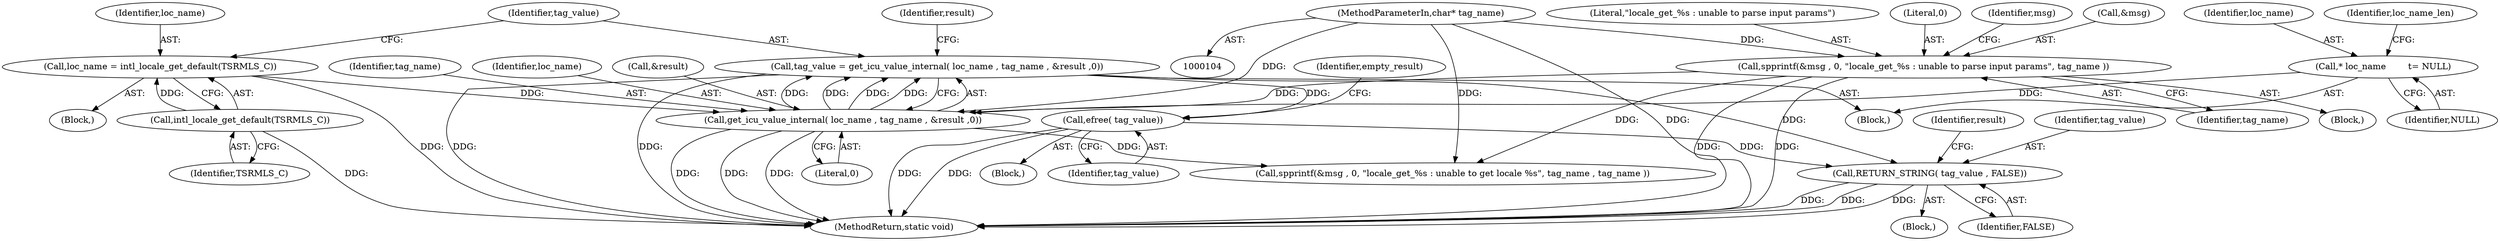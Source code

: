 digraph "0_php-src_97eff7eb57fc2320c267a949cffd622c38712484?w=1_23@pointer" {
"1000155" [label="(Call,tag_value = get_icu_value_internal( loc_name , tag_name , &result ,0))"];
"1000157" [label="(Call,get_icu_value_internal( loc_name , tag_name , &result ,0))"];
"1000151" [label="(Call,loc_name = intl_locale_get_default(TSRMLS_C))"];
"1000153" [label="(Call,intl_locale_get_default(TSRMLS_C))"];
"1000109" [label="(Call,* loc_name        \t= NULL)"];
"1000137" [label="(Call,spprintf(&msg , 0, \"locale_get_%s : unable to parse input params\", tag_name ))"];
"1000105" [label="(MethodParameterIn,char* tag_name)"];
"1000172" [label="(Call,efree( tag_value))"];
"1000180" [label="(Call,RETURN_STRING( tag_value , FALSE))"];
"1000105" [label="(MethodParameterIn,char* tag_name)"];
"1000172" [label="(Call,efree( tag_value))"];
"1000142" [label="(Identifier,tag_name)"];
"1000165" [label="(Identifier,result)"];
"1000140" [label="(Literal,0)"];
"1000185" [label="(Identifier,result)"];
"1000137" [label="(Call,spprintf(&msg , 0, \"locale_get_%s : unable to parse input params\", tag_name ))"];
"1000150" [label="(Block,)"];
"1000155" [label="(Call,tag_value = get_icu_value_internal( loc_name , tag_name , &result ,0))"];
"1000175" [label="(Identifier,empty_result)"];
"1000144" [label="(Identifier,msg)"];
"1000162" [label="(Literal,0)"];
"1000136" [label="(Block,)"];
"1000152" [label="(Identifier,loc_name)"];
"1000114" [label="(Identifier,loc_name_len)"];
"1000181" [label="(Identifier,tag_value)"];
"1000180" [label="(Call,RETURN_STRING( tag_value , FALSE))"];
"1000159" [label="(Identifier,tag_name)"];
"1000198" [label="(MethodReturn,static void)"];
"1000138" [label="(Call,&msg)"];
"1000111" [label="(Identifier,NULL)"];
"1000157" [label="(Call,get_icu_value_internal( loc_name , tag_name , &result ,0))"];
"1000109" [label="(Call,* loc_name        \t= NULL)"];
"1000188" [label="(Call,spprintf(&msg , 0, \"locale_get_%s : unable to get locale %s\", tag_name , tag_name ))"];
"1000158" [label="(Identifier,loc_name)"];
"1000153" [label="(Call,intl_locale_get_default(TSRMLS_C))"];
"1000171" [label="(Block,)"];
"1000173" [label="(Identifier,tag_value)"];
"1000156" [label="(Identifier,tag_value)"];
"1000151" [label="(Call,loc_name = intl_locale_get_default(TSRMLS_C))"];
"1000110" [label="(Identifier,loc_name)"];
"1000179" [label="(Block,)"];
"1000141" [label="(Literal,\"locale_get_%s : unable to parse input params\")"];
"1000107" [label="(Block,)"];
"1000154" [label="(Identifier,TSRMLS_C)"];
"1000160" [label="(Call,&result)"];
"1000182" [label="(Identifier,FALSE)"];
"1000155" -> "1000107"  [label="AST: "];
"1000155" -> "1000157"  [label="CFG: "];
"1000156" -> "1000155"  [label="AST: "];
"1000157" -> "1000155"  [label="AST: "];
"1000165" -> "1000155"  [label="CFG: "];
"1000155" -> "1000198"  [label="DDG: "];
"1000155" -> "1000198"  [label="DDG: "];
"1000157" -> "1000155"  [label="DDG: "];
"1000157" -> "1000155"  [label="DDG: "];
"1000157" -> "1000155"  [label="DDG: "];
"1000157" -> "1000155"  [label="DDG: "];
"1000155" -> "1000172"  [label="DDG: "];
"1000155" -> "1000180"  [label="DDG: "];
"1000157" -> "1000162"  [label="CFG: "];
"1000158" -> "1000157"  [label="AST: "];
"1000159" -> "1000157"  [label="AST: "];
"1000160" -> "1000157"  [label="AST: "];
"1000162" -> "1000157"  [label="AST: "];
"1000157" -> "1000198"  [label="DDG: "];
"1000157" -> "1000198"  [label="DDG: "];
"1000157" -> "1000198"  [label="DDG: "];
"1000151" -> "1000157"  [label="DDG: "];
"1000109" -> "1000157"  [label="DDG: "];
"1000137" -> "1000157"  [label="DDG: "];
"1000105" -> "1000157"  [label="DDG: "];
"1000157" -> "1000188"  [label="DDG: "];
"1000151" -> "1000150"  [label="AST: "];
"1000151" -> "1000153"  [label="CFG: "];
"1000152" -> "1000151"  [label="AST: "];
"1000153" -> "1000151"  [label="AST: "];
"1000156" -> "1000151"  [label="CFG: "];
"1000151" -> "1000198"  [label="DDG: "];
"1000153" -> "1000151"  [label="DDG: "];
"1000153" -> "1000154"  [label="CFG: "];
"1000154" -> "1000153"  [label="AST: "];
"1000153" -> "1000198"  [label="DDG: "];
"1000109" -> "1000107"  [label="AST: "];
"1000109" -> "1000111"  [label="CFG: "];
"1000110" -> "1000109"  [label="AST: "];
"1000111" -> "1000109"  [label="AST: "];
"1000114" -> "1000109"  [label="CFG: "];
"1000137" -> "1000136"  [label="AST: "];
"1000137" -> "1000142"  [label="CFG: "];
"1000138" -> "1000137"  [label="AST: "];
"1000140" -> "1000137"  [label="AST: "];
"1000141" -> "1000137"  [label="AST: "];
"1000142" -> "1000137"  [label="AST: "];
"1000144" -> "1000137"  [label="CFG: "];
"1000137" -> "1000198"  [label="DDG: "];
"1000137" -> "1000198"  [label="DDG: "];
"1000105" -> "1000137"  [label="DDG: "];
"1000137" -> "1000188"  [label="DDG: "];
"1000105" -> "1000104"  [label="AST: "];
"1000105" -> "1000198"  [label="DDG: "];
"1000105" -> "1000188"  [label="DDG: "];
"1000172" -> "1000171"  [label="AST: "];
"1000172" -> "1000173"  [label="CFG: "];
"1000173" -> "1000172"  [label="AST: "];
"1000175" -> "1000172"  [label="CFG: "];
"1000172" -> "1000198"  [label="DDG: "];
"1000172" -> "1000198"  [label="DDG: "];
"1000172" -> "1000180"  [label="DDG: "];
"1000180" -> "1000179"  [label="AST: "];
"1000180" -> "1000182"  [label="CFG: "];
"1000181" -> "1000180"  [label="AST: "];
"1000182" -> "1000180"  [label="AST: "];
"1000185" -> "1000180"  [label="CFG: "];
"1000180" -> "1000198"  [label="DDG: "];
"1000180" -> "1000198"  [label="DDG: "];
"1000180" -> "1000198"  [label="DDG: "];
}
